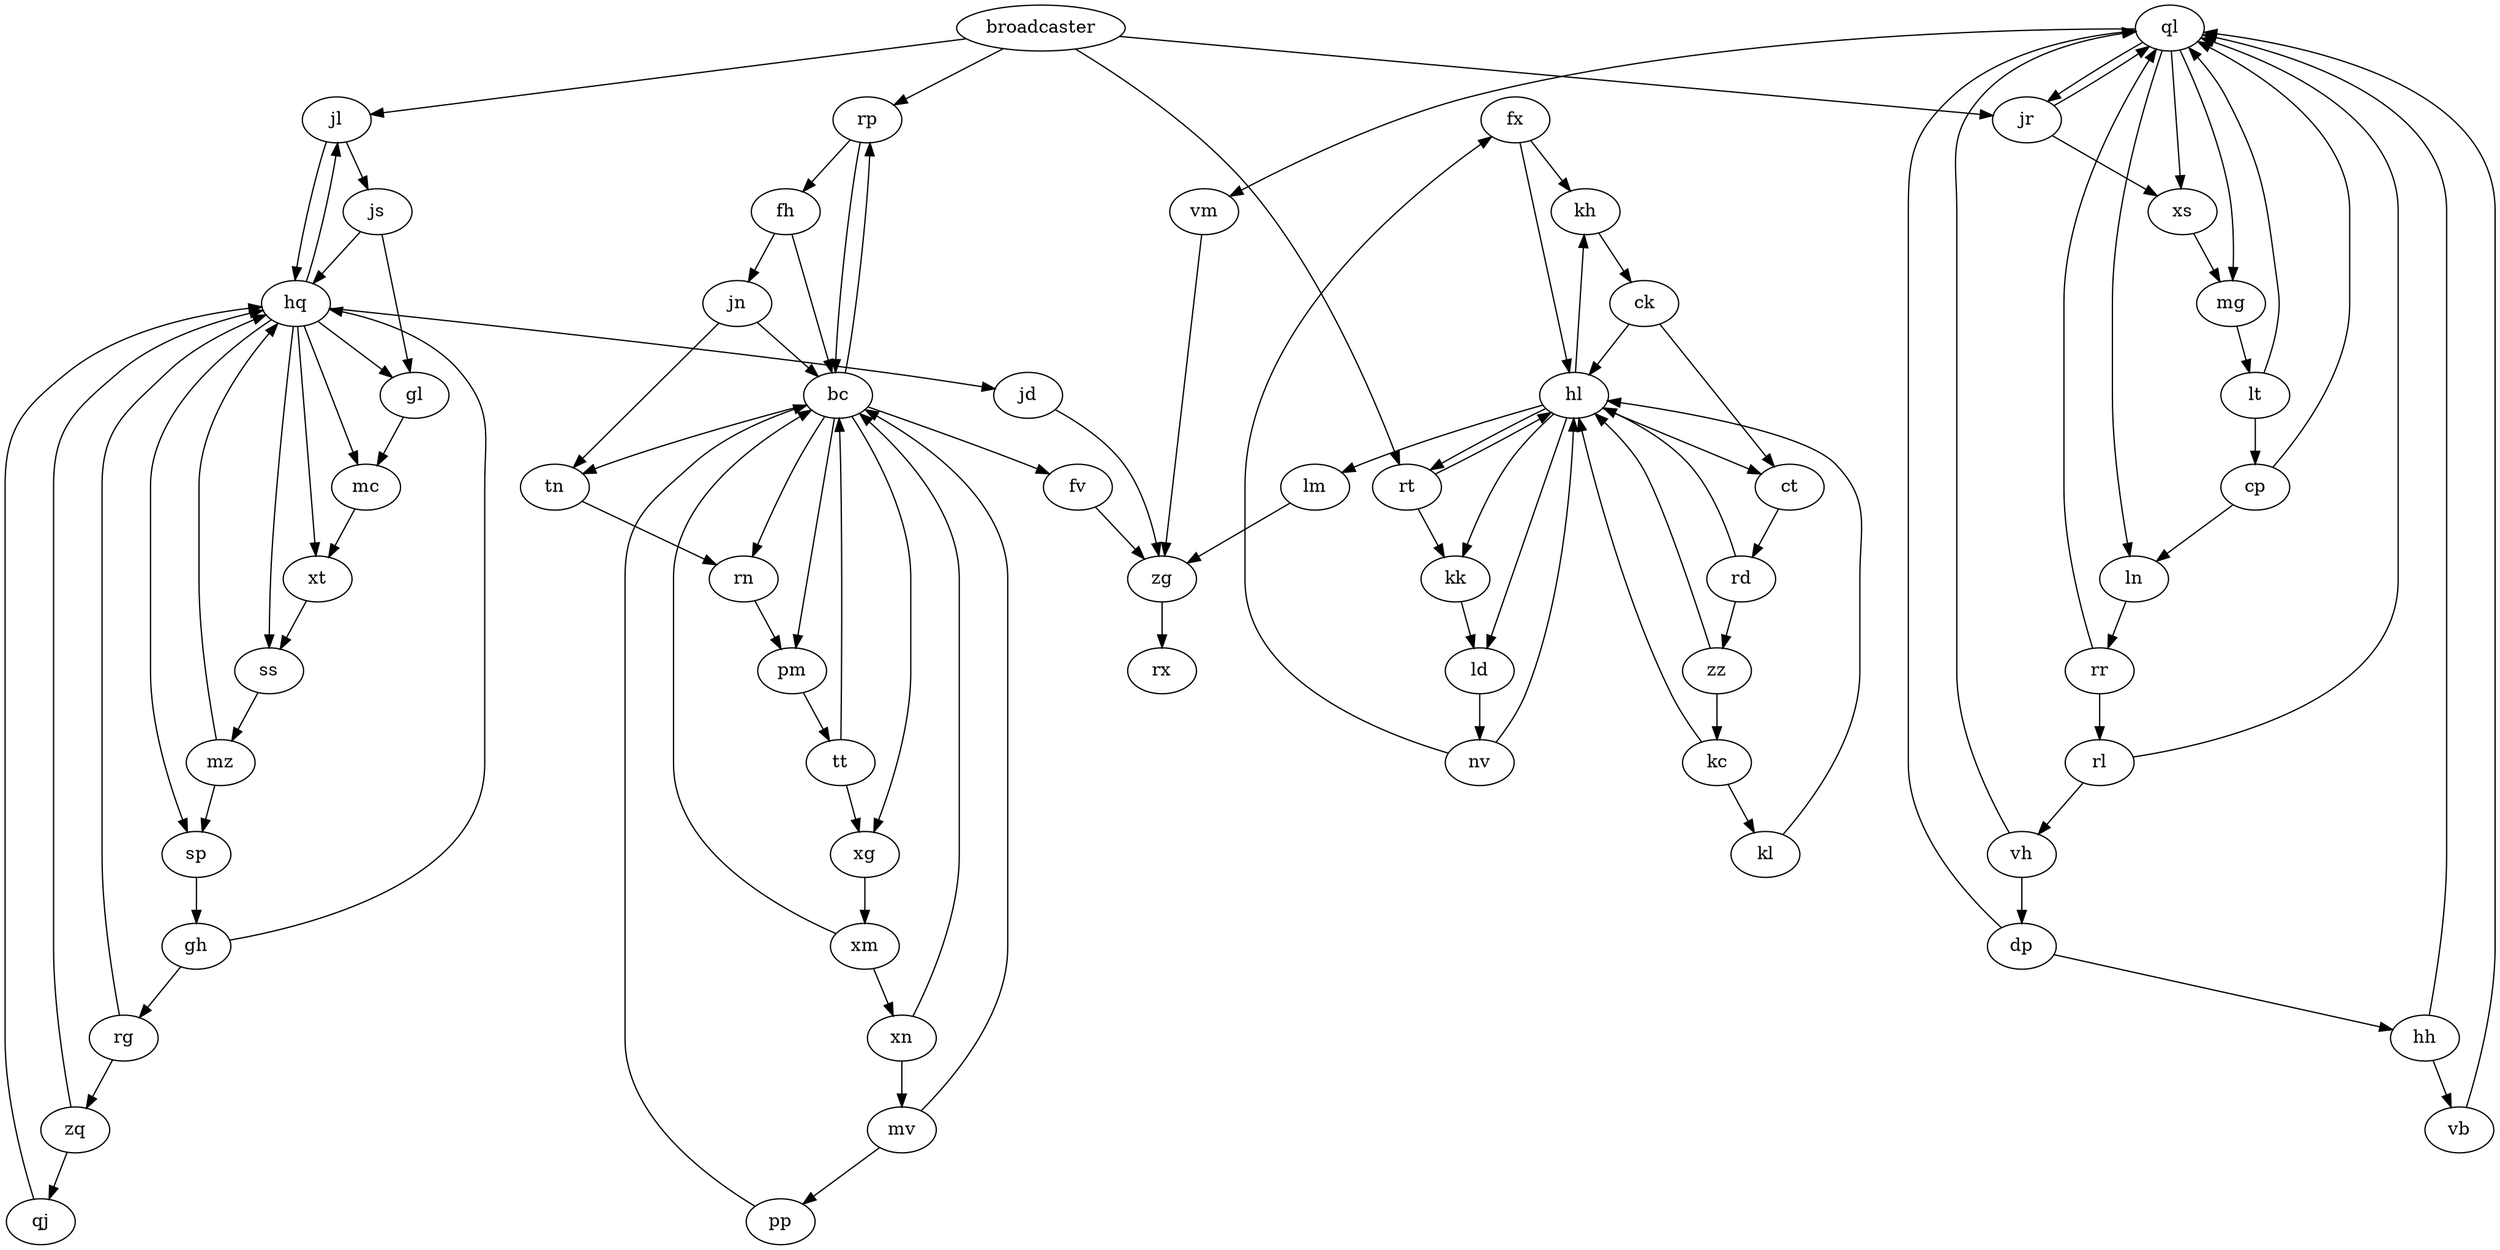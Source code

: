 digraph {
  fx -> { kh hl }
  nv -> { fx hl }
  vm -> { zg }
  rr -> { rl ql }
  bc -> { rn pm rp xg fv tn }
  xg -> { xm }
  kl -> { hl }
  hq -> { xt sp gl jd jl ss mc }
  xn -> { mv bc }
  dp -> { hh ql }
  mv -> { bc pp }
  rg -> { hq zq }
  lm -> { zg }
  mc -> { xt }
  ct -> { rd }
  ss -> { mz }
  rt -> { kk hl }
  mz -> { hq sp }
  zq -> { hq qj }
  rn -> { pm }
  kk -> { ld }
  hh -> { ql vb }
  kc -> { kl hl }
  pm -> { tt }
  fh -> { bc jn }
  jd -> { zg }
  broadcaster -> { rt jr rp jl }
  cp -> { ql ln }
  fv -> { zg }
  ql -> { ln jr xs mg vm }
  xm -> { bc xn }
  xt -> { ss }
  mg -> { lt }
  ln -> { rr }
  qj -> { hq }
  ld -> { nv }
  pp -> { bc }
  gl -> { mc }
  rd -> { hl zz }
  jl -> { js hq }
  jr -> { xs ql }
  jn -> { bc tn }
  sp -> { gh }
  vb -> { ql }
  gh -> { rg hq }
  vh -> { ql dp }
  js -> { gl hq }
  kh -> { ck }
  hl -> { kh rt ct kk lm ld }
  rp -> { fh bc }
  tt -> { xg bc }
  xs -> { mg }
  lt -> { ql cp }
  zz -> { hl kc }
  tn -> { rn }
  ck -> { hl ct }
  rl -> { ql vh }
  zg -> { rx }
}